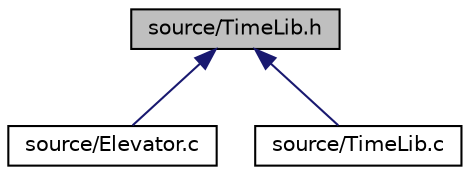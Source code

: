digraph "source/TimeLib.h"
{
 // LATEX_PDF_SIZE
  edge [fontname="Helvetica",fontsize="10",labelfontname="Helvetica",labelfontsize="10"];
  node [fontname="Helvetica",fontsize="10",shape=record];
  Node1 [label="source/TimeLib.h",height=0.2,width=0.4,color="black", fillcolor="grey75", style="filled", fontcolor="black",tooltip="A small time-library for single threaded programs. The library must be polled to alert timeouts."];
  Node1 -> Node2 [dir="back",color="midnightblue",fontsize="10",style="solid",fontname="Helvetica"];
  Node2 [label="source/Elevator.c",height=0.2,width=0.4,color="black", fillcolor="white", style="filled",URL="$Elevator_8c_source.html",tooltip=" "];
  Node1 -> Node3 [dir="back",color="midnightblue",fontsize="10",style="solid",fontname="Helvetica"];
  Node3 [label="source/TimeLib.c",height=0.2,width=0.4,color="black", fillcolor="white", style="filled",URL="$TimeLib_8c_source.html",tooltip=" "];
}
